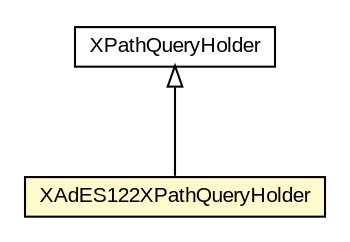 #!/usr/local/bin/dot
#
# Class diagram 
# Generated by UMLGraph version R5_6-24-gf6e263 (http://www.umlgraph.org/)
#

digraph G {
	edge [fontname="arial",fontsize=10,labelfontname="arial",labelfontsize=10];
	node [fontname="arial",fontsize=10,shape=plaintext];
	nodesep=0.25;
	ranksep=0.5;
	// eu.europa.esig.dss.xades.XPathQueryHolder
	c774475 [label=<<table title="eu.europa.esig.dss.xades.XPathQueryHolder" border="0" cellborder="1" cellspacing="0" cellpadding="2" port="p" href="../XPathQueryHolder.html">
		<tr><td><table border="0" cellspacing="0" cellpadding="1">
<tr><td align="center" balign="center"> XPathQueryHolder </td></tr>
		</table></td></tr>
		</table>>, URL="../XPathQueryHolder.html", fontname="arial", fontcolor="black", fontsize=10.0];
	// eu.europa.esig.dss.xades.validation.XAdES122XPathQueryHolder
	c774510 [label=<<table title="eu.europa.esig.dss.xades.validation.XAdES122XPathQueryHolder" border="0" cellborder="1" cellspacing="0" cellpadding="2" port="p" bgcolor="lemonChiffon" href="./XAdES122XPathQueryHolder.html">
		<tr><td><table border="0" cellspacing="0" cellpadding="1">
<tr><td align="center" balign="center"> XAdES122XPathQueryHolder </td></tr>
		</table></td></tr>
		</table>>, URL="./XAdES122XPathQueryHolder.html", fontname="arial", fontcolor="black", fontsize=10.0];
	//eu.europa.esig.dss.xades.validation.XAdES122XPathQueryHolder extends eu.europa.esig.dss.xades.XPathQueryHolder
	c774475:p -> c774510:p [dir=back,arrowtail=empty];
}

